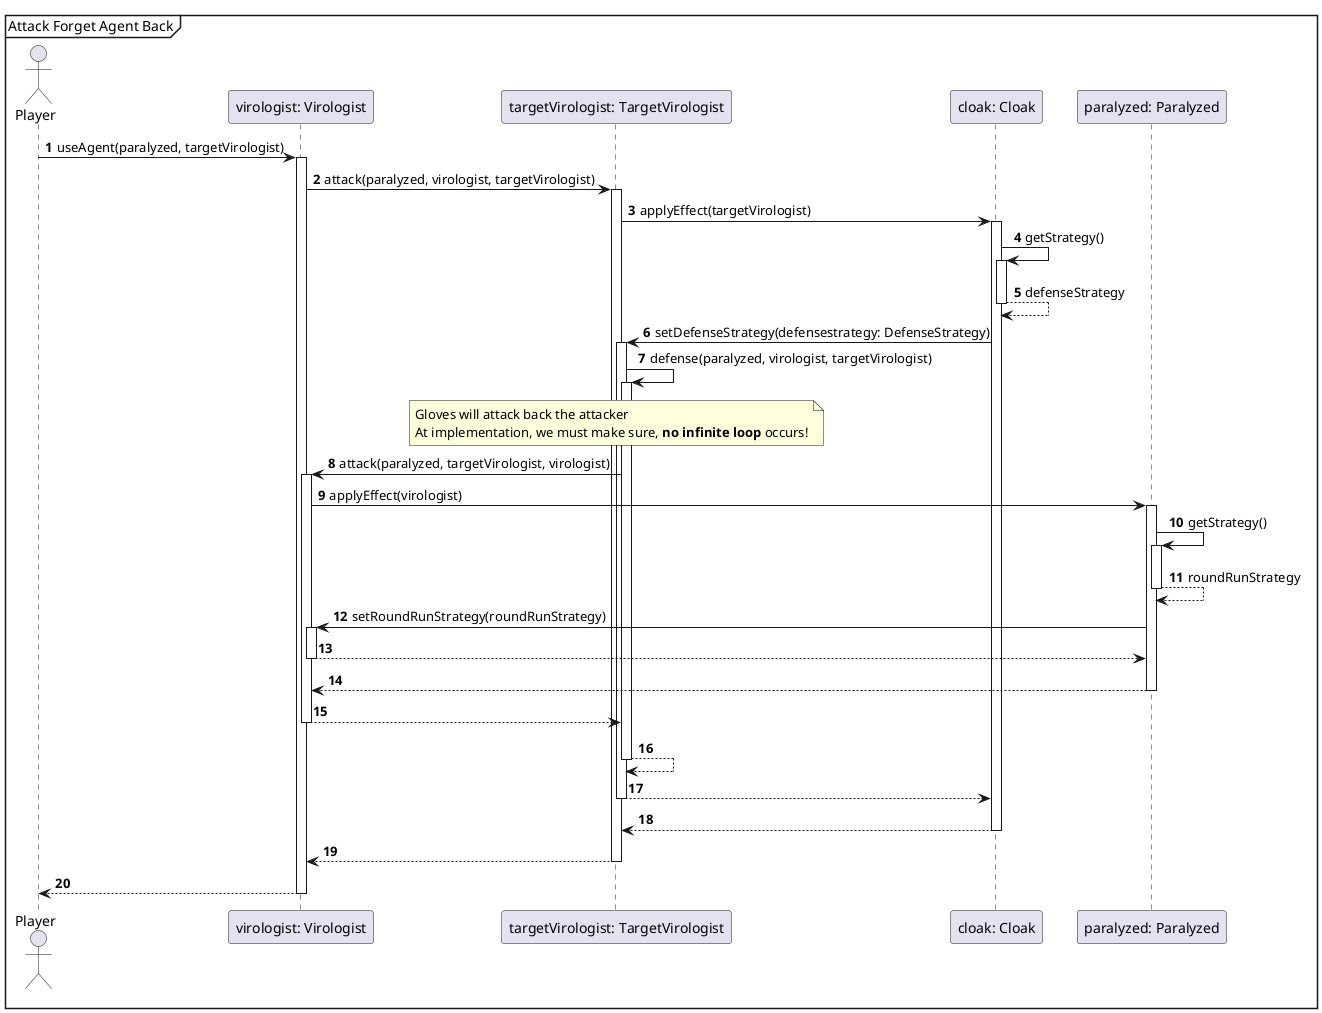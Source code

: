 @startuml
'https://plantuml.com/sequence-diagram

autonumber

mainframe Attack Forget Agent Back

actor Player

Player -> "virologist: Virologist"++: useAgent(paralyzed, targetVirologist)
"virologist: Virologist" -> "targetVirologist: TargetVirologist"++: attack(paralyzed, virologist, targetVirologist)
"targetVirologist: TargetVirologist" -> "cloak: Cloak"++ : applyEffect(targetVirologist)
"cloak: Cloak" -> "cloak: Cloak"++ : getStrategy()
"cloak: Cloak" --> "cloak: Cloak"-- : defenseStrategy

"cloak: Cloak" -> "targetVirologist: TargetVirologist"++: setDefenseStrategy(defensestrategy: DefenseStrategy)

"targetVirologist: TargetVirologist" -> "targetVirologist: TargetVirologist"++: defense(paralyzed, virologist, targetVirologist)

note over "targetVirologist: TargetVirologist"
    Gloves will attack back the attacker
    At implementation, we must make sure, **no infinite loop** occurs!
end note

"targetVirologist: TargetVirologist" -> "virologist: Virologist"++: attack(paralyzed, targetVirologist, virologist)
"virologist: Virologist" -> "paralyzed: Paralyzed"++ : applyEffect(virologist)
"paralyzed: Paralyzed" -> "paralyzed: Paralyzed"++ : getStrategy()
      "paralyzed: Paralyzed" --> "paralyzed: Paralyzed"-- : roundRunStrategy
      "paralyzed: Paralyzed" -> "virologist: Virologist"++: setRoundRunStrategy(roundRunStrategy)
      "virologist: Virologist" --> "paralyzed: Paralyzed"--
      "paralyzed: Paralyzed" --> "virologist: Virologist"--
"virologist: Virologist" --> "targetVirologist: TargetVirologist"--

"targetVirologist: TargetVirologist" --> "targetVirologist: TargetVirologist" --

"targetVirologist: TargetVirologist" --> "cloak: Cloak" --
"cloak: Cloak" --> "targetVirologist: TargetVirologist" --

"targetVirologist: TargetVirologist" --> "virologist: Virologist" --

"virologist: Virologist" --> Player --
@enduml